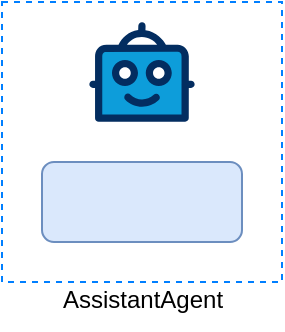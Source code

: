 <mxfile version="26.0.15">
  <diagram name="Page-1" id="eMGl5U0h2kru_OWQHqDH">
    <mxGraphModel dx="687" dy="452" grid="1" gridSize="10" guides="1" tooltips="1" connect="1" arrows="1" fold="1" page="1" pageScale="1" pageWidth="827" pageHeight="1169" math="0" shadow="0">
      <root>
        <mxCell id="0" />
        <mxCell id="1" parent="0" />
        <mxCell id="RY2IrxtAXpCh7KXBzYzV-2" value="" style="rounded=0;whiteSpace=wrap;html=1;dashed=1;strokeWidth=1;fillColor=none;strokeColor=#007FFF;" vertex="1" parent="1">
          <mxGeometry x="10" y="10" width="140" height="140" as="geometry" />
        </mxCell>
        <mxCell id="RY2IrxtAXpCh7KXBzYzV-3" value="" style="rounded=1;whiteSpace=wrap;html=1;fillColor=#dae8fc;strokeColor=#6c8ebf;strokeWidth=1;" vertex="1" parent="1">
          <mxGeometry x="30" y="90" width="100" height="40" as="geometry" />
        </mxCell>
        <mxCell id="RY2IrxtAXpCh7KXBzYzV-4" value="" style="verticalLabelPosition=bottom;aspect=fixed;html=1;shape=mxgraph.salesforce.bots;fillColor=none;" vertex="1" parent="1">
          <mxGeometry x="53.68" y="20" width="52.64" height="50" as="geometry" />
        </mxCell>
        <mxCell id="RY2IrxtAXpCh7KXBzYzV-12" value="AssistantAgent" style="text;html=1;align=center;verticalAlign=middle;resizable=0;points=[];autosize=1;strokeColor=none;fillColor=none;" vertex="1" parent="1">
          <mxGeometry x="30" y="144" width="100" height="30" as="geometry" />
        </mxCell>
      </root>
    </mxGraphModel>
  </diagram>
</mxfile>
